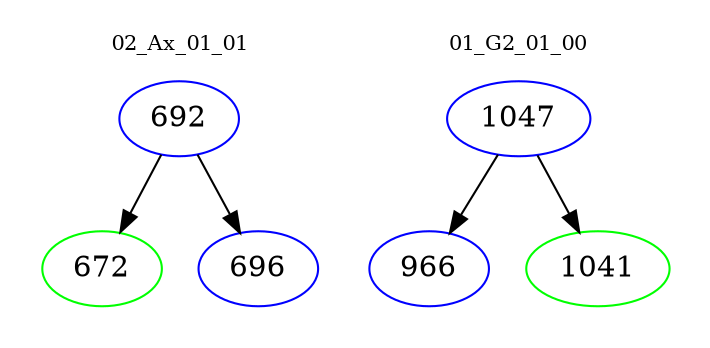 digraph{
subgraph cluster_0 {
color = white
label = "02_Ax_01_01";
fontsize=10;
T0_692 [label="692", color="blue"]
T0_692 -> T0_672 [color="black"]
T0_672 [label="672", color="green"]
T0_692 -> T0_696 [color="black"]
T0_696 [label="696", color="blue"]
}
subgraph cluster_1 {
color = white
label = "01_G2_01_00";
fontsize=10;
T1_1047 [label="1047", color="blue"]
T1_1047 -> T1_966 [color="black"]
T1_966 [label="966", color="blue"]
T1_1047 -> T1_1041 [color="black"]
T1_1041 [label="1041", color="green"]
}
}
